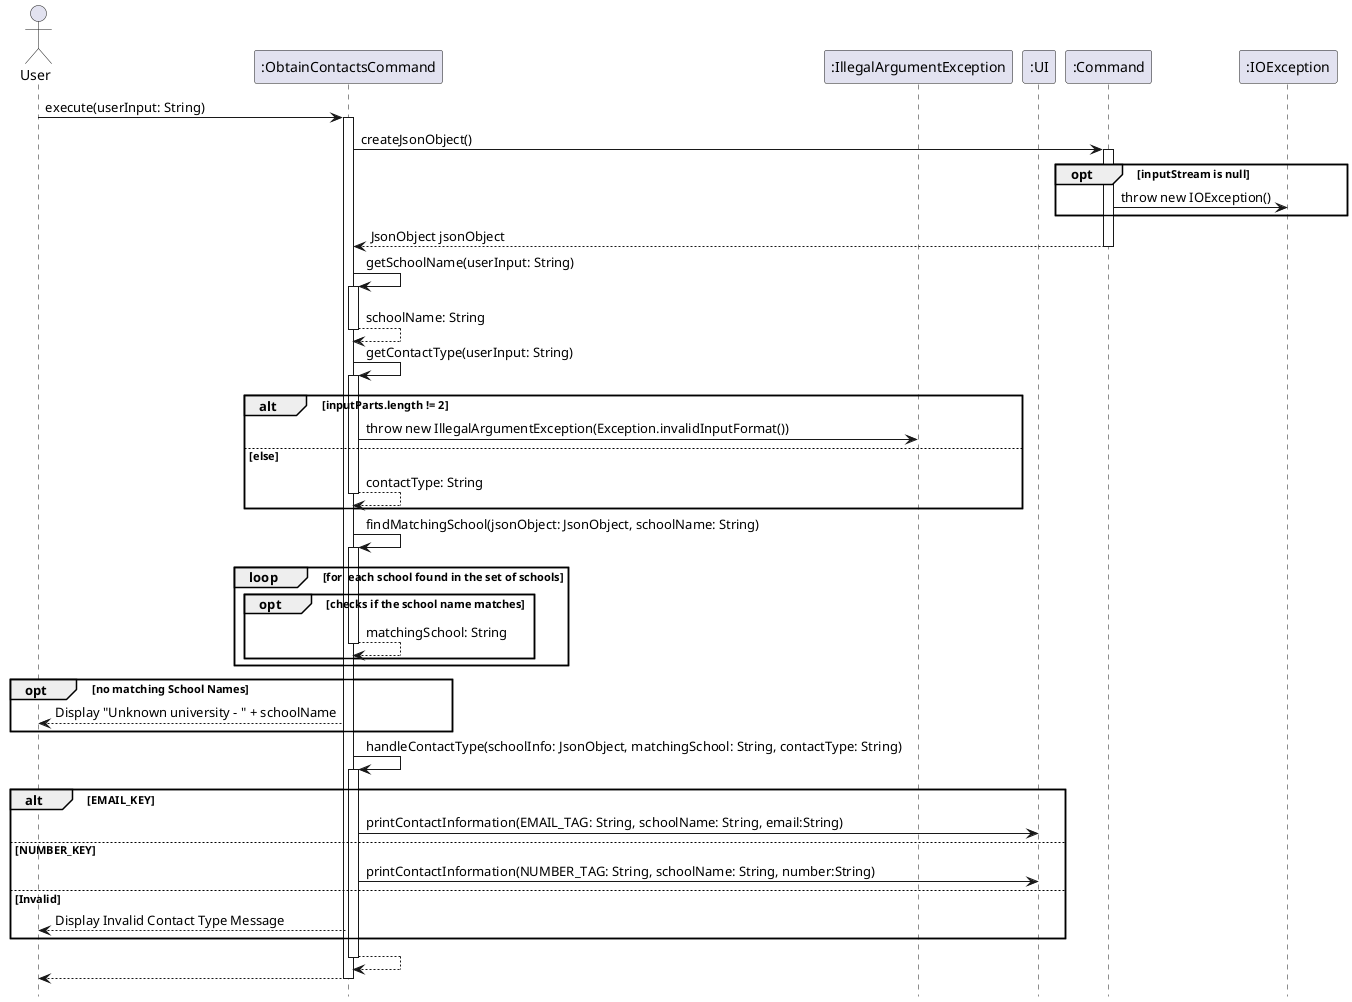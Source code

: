 @startuml
hide footbox

actor User
participant ":ObtainContactsCommand" as ObtainContactsCommand
participant ":IllegalArgumentException" as IllegalArgumentException
participant ":UI" as UI
participant ":Command" as Command
participant ":IOException" as IOException

User -> ObtainContactsCommand: execute(userInput: String)
activate ObtainContactsCommand

ObtainContactsCommand -> Command: createJsonObject()
activate Command

opt inputStream is null
    Command -> IOException: throw new IOException()
end

Command --> ObtainContactsCommand: JsonObject jsonObject
deactivate Command

ObtainContactsCommand -> ObtainContactsCommand: getSchoolName(userInput: String)
activate ObtainContactsCommand
return schoolName: String

ObtainContactsCommand -> ObtainContactsCommand: getContactType(userInput: String)
activate ObtainContactsCommand

alt inputParts.length != 2
    ObtainContactsCommand -> IllegalArgumentException: throw new IllegalArgumentException(Exception.invalidInputFormat())
else else
    return contactType: String
end

ObtainContactsCommand -> ObtainContactsCommand: findMatchingSchool(jsonObject: JsonObject, schoolName: String)
activate ObtainContactsCommand

loop for  each school found in the set of schools
    opt checks if the school name matches
        return matchingSchool: String
    end
end

opt no matching School Names
    ObtainContactsCommand --> User: Display "Unknown university - " + schoolName
end

ObtainContactsCommand -> ObtainContactsCommand: handleContactType(schoolInfo: JsonObject, matchingSchool: String, contactType: String)
activate ObtainContactsCommand

alt EMAIL_KEY
    ObtainContactsCommand -> UI: printContactInformation(EMAIL_TAG: String, schoolName: String, email:String)
else NUMBER_KEY
    ObtainContactsCommand -> UI: printContactInformation(NUMBER_TAG: String, schoolName: String, number:String)
else Invalid
    ObtainContactsCommand --> User: Display Invalid Contact Type Message
end


ObtainContactsCommand --> ObtainContactsCommand
deactivate ObtainContactsCommand

ObtainContactsCommand --> User

deactivate ObtainContactsCommand

@enduml
